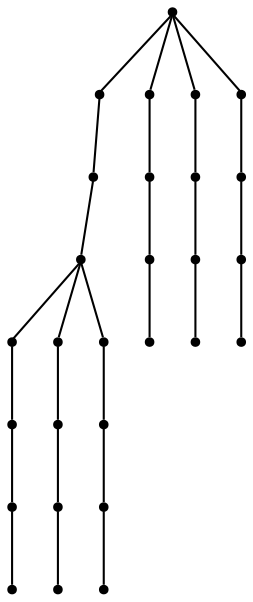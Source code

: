 graph {
  node [shape=point,comment="{\"directed\":false,\"doi\":\"10.1007/978-3-319-27261-0_24\",\"figure\":\"7 (1)\"}"]

  v0 [pos="1464.6208332742945,231.217370676808"]
  v1 [pos="1527.5391562264972,315.11207905372805"]
  v2 [pos="1443.6456214008817,231.217370676808"]
  v3 [pos="1506.5713206095375,315.11207905372805"]
  v4 [pos="1401.7014293189907,315.11207905372805"]
  v5 [pos="1380.7272984486788,315.11207905372805"]
  v6 [pos="1338.781993569478,231.217370676808"]
  v7 [pos="1317.807862699166,231.217370676808"]
  v8 [pos="1275.8605865790169,231.217370676808"]
  v9 [pos="1191.9659071618826,315.11207905372805"]
  v10 [pos="1275.8605865790169,315.11207905372805"]
  v11 [pos="1108.0724041304757,231.217370676808"]
  v12 [pos="1191.9659071618826,231.217370676808"]
  v13 [pos="1170.996958747613,315.11207905372805"]
  v14 [pos="1254.8894125701277,231.217370676808"]
  v15 [pos="1045.1550191074339,315.11207905372805"]
  v16 [pos="1108.072404130476,315.11207905372805"]
  v17 [pos="1087.1012937100047,231.217370676808"]
  v18 [pos="1024.1797913369167,231.217370676808"]
  v19 [pos="982.2356469463391,315.11207905372805"]
  v20 [pos="961.2625016965015,315.11207905372805"]
  v21 [pos="1024.1797913369167,315.11207905372805"]
  v22 [pos="919.3141286761468,231.217370676808"]
  v23 [pos="898.3410311176225,231.217370676808"]
  v24 [pos="856.3926898914767,315.11207905372805"]
  v25 [pos="835.4216589565276,315.11207905372805"]
  v26 [pos="793.4753366626436,231.217370676808"]
  v27 [pos="772.5012057923318,231.217370676808"]

  v0 -- v1 [id="-1",pos="1464.6208332742945,231.217370676808 1527.5391562264972,315.11207905372805 1527.5391562264972,315.11207905372805 1527.5391562264972,315.11207905372805"]
  v25 -- v27 [id="-2",pos="835.4216589565276,315.11207905372805 772.5012057923318,231.217370676808 772.5012057923318,231.217370676808 772.5012057923318,231.217370676808"]
  v24 -- v26 [id="-3",pos="856.3926898914767,315.11207905372805 793.4753366626436,231.217370676808 793.4753366626436,231.217370676808 793.4753366626436,231.217370676808"]
  v23 -- v25 [id="-4",pos="898.3410311176225,231.217370676808 835.4216589565276,315.11207905372805 835.4216589565276,315.11207905372805 835.4216589565276,315.11207905372805"]
  v22 -- v24 [id="-5",pos="919.3141286761468,231.217370676808 856.3926898914767,315.11207905372805 856.3926898914767,315.11207905372805 856.3926898914767,315.11207905372805"]
  v20 -- v23 [id="-6",pos="961.2625016965015,315.11207905372805 898.3410311176225,231.217370676808 898.3410311176225,231.217370676808 898.3410311176225,231.217370676808"]
  v19 -- v22 [id="-7",pos="982.2356469463391,315.11207905372805 919.3141286761468,231.217370676808 919.3141286761468,231.217370676808 919.3141286761468,231.217370676808"]
  v21 -- v17 [id="-8",pos="1024.1797913369167,315.11207905372805 1087.1012937100047,231.217370676808 1087.1012937100047,231.217370676808 1087.1012937100047,231.217370676808"]
  v18 -- v21 [id="-9",pos="1024.1797913369167,231.217370676808 1024.1797913369167,315.11207905372805 1024.1797913369167,315.11207905372805 1024.1797913369167,315.11207905372805"]
  v18 -- v16 [id="-10",pos="1024.1797913369167,231.217370676808 1108.072404130476,315.11207905372805 1108.072404130476,315.11207905372805 1108.072404130476,315.11207905372805"]
  v18 -- v20 [id="-11",pos="1024.1797913369167,231.217370676808 961.2625016965015,315.11207905372805 961.2625016965015,315.11207905372805 961.2625016965015,315.11207905372805"]
  v18 -- v19 [id="-12",pos="1024.1797913369167,231.217370676808 982.2356469463391,315.11207905372805 982.2356469463391,315.11207905372805 982.2356469463391,315.11207905372805"]
  v17 -- v13 [id="-13",pos="1087.1012937100047,231.217370676808 1170.996958747613,315.11207905372805 1170.996958747613,315.11207905372805 1170.996958747613,315.11207905372805"]
  v16 -- v12 [id="-14",pos="1108.072404130476,315.11207905372805 1191.9659071618826,231.217370676808 1191.9659071618826,231.217370676808 1191.9659071618826,231.217370676808"]
  v11 -- v15 [id="-15",pos="1108.0724041304757,231.217370676808 1045.1550191074339,315.11207905372805 1045.1550191074339,315.11207905372805 1045.1550191074339,315.11207905372805"]
  v13 -- v14 [id="-16",pos="1170.996958747613,315.11207905372805 1254.8894125701277,231.217370676808 1254.8894125701277,231.217370676808 1254.8894125701277,231.217370676808"]
  v12 -- v10 [id="-17",pos="1191.9659071618826,231.217370676808 1275.8605865790169,315.11207905372805 1275.8605865790169,315.11207905372805 1275.8605865790169,315.11207905372805"]
  v9 -- v11 [id="-18",pos="1191.9659071618826,315.11207905372805 1108.0724041304757,231.217370676808 1108.0724041304757,231.217370676808 1108.0724041304757,231.217370676808"]
  v10 -- v7 [id="-19",pos="1275.8605865790169,315.11207905372805 1317.807862699166,231.217370676808 1317.807862699166,231.217370676808 1317.807862699166,231.217370676808"]
  v10 -- v6 [id="-20",pos="1275.8605865790169,315.11207905372805 1338.781993569478,231.217370676808 1338.781993569478,231.217370676808 1338.781993569478,231.217370676808"]
  v10 -- v8 [id="-21",pos="1275.8605865790169,315.11207905372805 1275.8605865790169,231.217370676808 1275.8605865790169,231.217370676808 1275.8605865790169,231.217370676808"]
  v8 -- v9 [id="-22",pos="1275.8605865790169,231.217370676808 1191.9659071618826,315.11207905372805 1191.9659071618826,315.11207905372805 1191.9659071618826,315.11207905372805"]
  v7 -- v5 [id="-23",pos="1317.807862699166,231.217370676808 1380.7272984486788,315.11207905372805 1380.7272984486788,315.11207905372805 1380.7272984486788,315.11207905372805"]
  v6 -- v4 [id="-24",pos="1338.781993569478,231.217370676808 1401.7014293189907,315.11207905372805 1401.7014293189907,315.11207905372805 1401.7014293189907,315.11207905372805"]
  v5 -- v2 [id="-25",pos="1380.7272984486788,315.11207905372805 1443.6456214008817,231.217370676808 1443.6456214008817,231.217370676808 1443.6456214008817,231.217370676808"]
  v4 -- v0 [id="-26",pos="1401.7014293189907,315.11207905372805 1464.6208332742945,231.217370676808 1464.6208332742945,231.217370676808 1464.6208332742945,231.217370676808"]
  v2 -- v3 [id="-27",pos="1443.6456214008817,231.217370676808 1506.5713206095375,315.11207905372805 1506.5713206095375,315.11207905372805 1506.5713206095375,315.11207905372805"]
}
